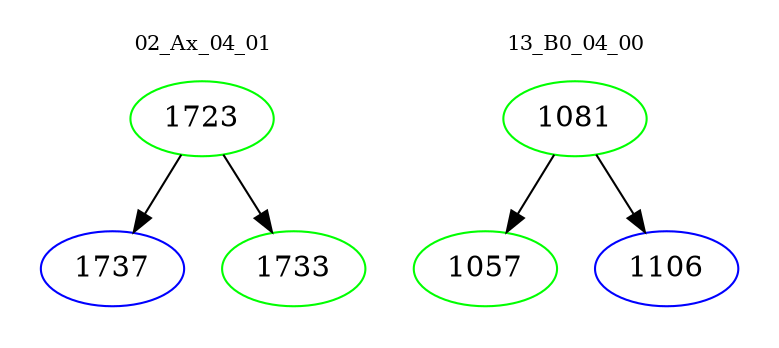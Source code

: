 digraph{
subgraph cluster_0 {
color = white
label = "02_Ax_04_01";
fontsize=10;
T0_1723 [label="1723", color="green"]
T0_1723 -> T0_1737 [color="black"]
T0_1737 [label="1737", color="blue"]
T0_1723 -> T0_1733 [color="black"]
T0_1733 [label="1733", color="green"]
}
subgraph cluster_1 {
color = white
label = "13_B0_04_00";
fontsize=10;
T1_1081 [label="1081", color="green"]
T1_1081 -> T1_1057 [color="black"]
T1_1057 [label="1057", color="green"]
T1_1081 -> T1_1106 [color="black"]
T1_1106 [label="1106", color="blue"]
}
}
